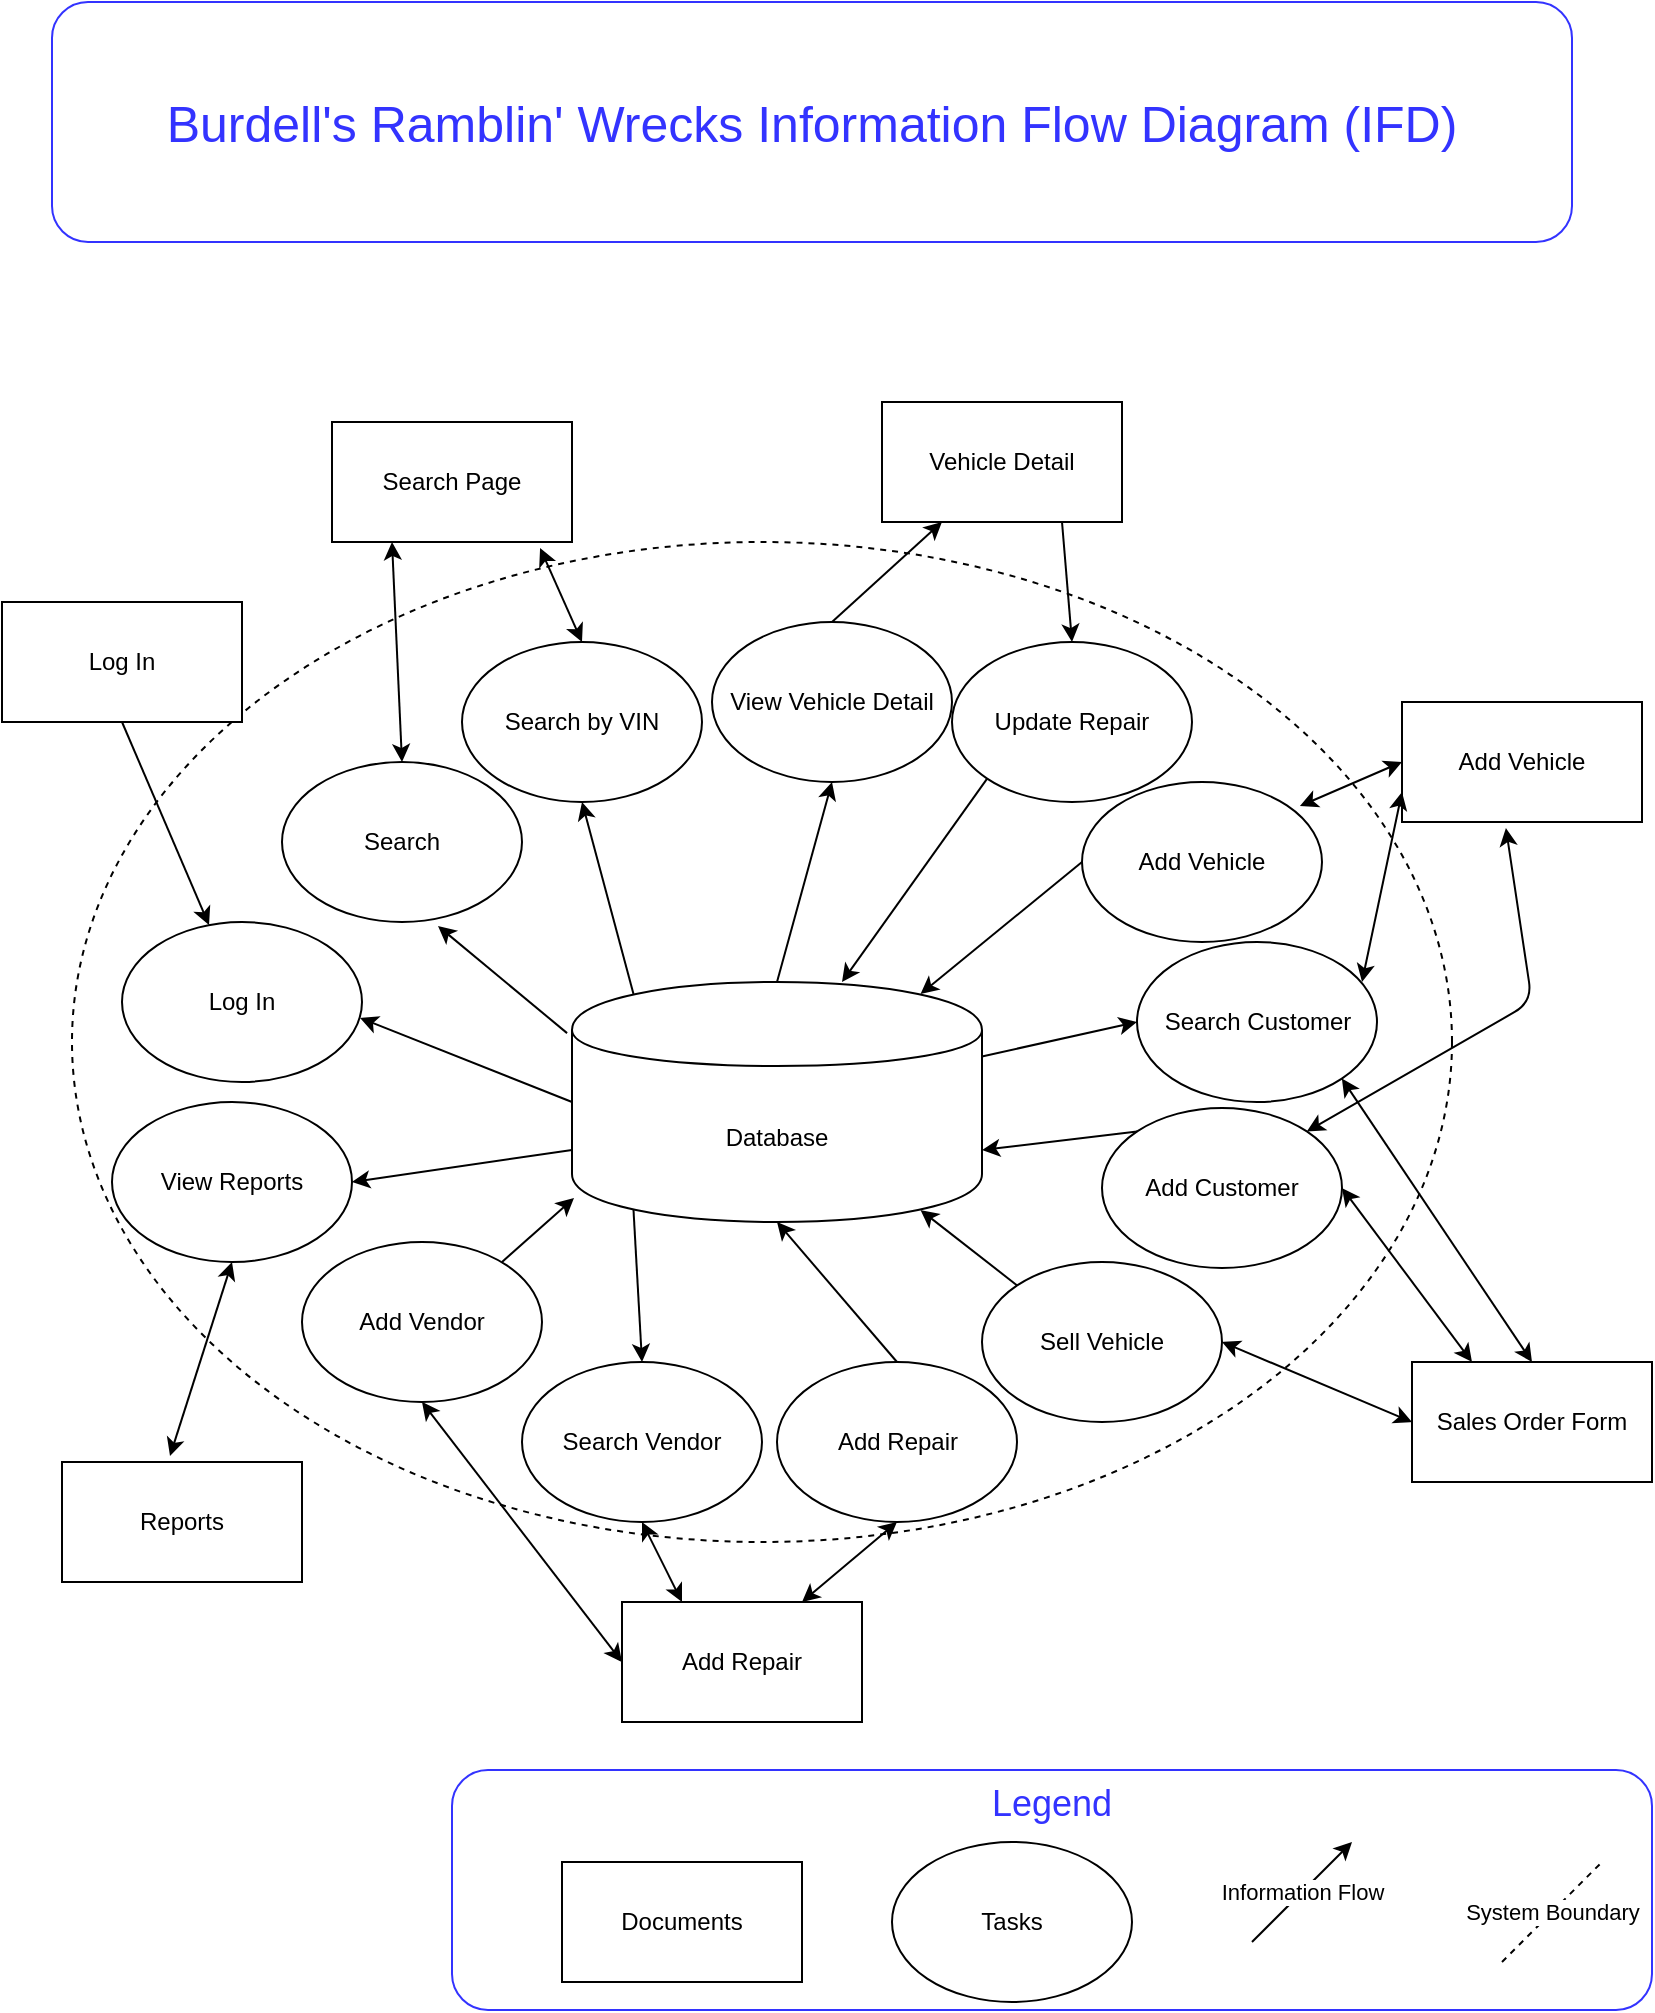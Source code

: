 <mxfile version="10.7.7" type="device"><diagram id="Zbkmp5kDbNfDS6AQFiFY" name="Page-1"><mxGraphModel dx="949" dy="1042" grid="1" gridSize="10" guides="1" tooltips="1" connect="1" arrows="1" fold="1" page="1" pageScale="1" pageWidth="850" pageHeight="1100" math="0" shadow="0"><root><mxCell id="0"/><mxCell id="1" parent="0"/><mxCell id="Ehzi8p3eVWEttRfjCmKY-77" value="" style="ellipse;whiteSpace=wrap;html=1;fillColor=none;dashed=1;" parent="1" vertex="1"><mxGeometry x="50" y="350" width="690" height="500" as="geometry"/></mxCell><mxCell id="Ehzi8p3eVWEttRfjCmKY-1" value="Database" style="shape=cylinder;whiteSpace=wrap;html=1;boundedLbl=1;backgroundOutline=1;" parent="1" vertex="1"><mxGeometry x="300" y="570" width="205" height="120" as="geometry"/></mxCell><mxCell id="Ehzi8p3eVWEttRfjCmKY-2" value="Log In" style="rounded=0;whiteSpace=wrap;html=1;" parent="1" vertex="1"><mxGeometry x="15" y="380" width="120" height="60" as="geometry"/></mxCell><mxCell id="Ehzi8p3eVWEttRfjCmKY-3" value="Search Page" style="rounded=0;whiteSpace=wrap;html=1;" parent="1" vertex="1"><mxGeometry x="180" y="290" width="120" height="60" as="geometry"/></mxCell><mxCell id="Ehzi8p3eVWEttRfjCmKY-4" value="Documents" style="rounded=0;whiteSpace=wrap;html=1;" parent="1" vertex="1"><mxGeometry x="295" y="1010" width="120" height="60" as="geometry"/></mxCell><mxCell id="Ehzi8p3eVWEttRfjCmKY-5" value="Add Vehicle" style="rounded=0;whiteSpace=wrap;html=1;" parent="1" vertex="1"><mxGeometry x="715" y="430" width="120" height="60" as="geometry"/></mxCell><mxCell id="Ehzi8p3eVWEttRfjCmKY-6" value="Search" style="ellipse;whiteSpace=wrap;html=1;" parent="1" vertex="1"><mxGeometry x="155" y="460" width="120" height="80" as="geometry"/></mxCell><mxCell id="Ehzi8p3eVWEttRfjCmKY-7" value="Tasks" style="ellipse;whiteSpace=wrap;html=1;" parent="1" vertex="1"><mxGeometry x="460" y="1000" width="120" height="80" as="geometry"/></mxCell><mxCell id="Ehzi8p3eVWEttRfjCmKY-8" value="Information Flow" style="endArrow=classic;html=1;" parent="1" edge="1"><mxGeometry width="50" height="50" relative="1" as="geometry"><mxPoint x="640" y="1050" as="sourcePoint"/><mxPoint x="690" y="1000" as="targetPoint"/></mxGeometry></mxCell><mxCell id="Ehzi8p3eVWEttRfjCmKY-9" value="System Boundary" style="endArrow=none;dashed=1;html=1;" parent="1" edge="1"><mxGeometry width="50" height="50" relative="1" as="geometry"><mxPoint x="765" y="1060" as="sourcePoint"/><mxPoint x="815" y="1010" as="targetPoint"/></mxGeometry></mxCell><mxCell id="Ehzi8p3eVWEttRfjCmKY-10" value="Log In" style="ellipse;whiteSpace=wrap;html=1;" parent="1" vertex="1"><mxGeometry x="75" y="540" width="120" height="80" as="geometry"/></mxCell><mxCell id="Ehzi8p3eVWEttRfjCmKY-11" value="Search Customer" style="ellipse;whiteSpace=wrap;html=1;" parent="1" vertex="1"><mxGeometry x="582.5" y="550" width="120" height="80" as="geometry"/></mxCell><mxCell id="Ehzi8p3eVWEttRfjCmKY-14" value="Add Customer" style="ellipse;whiteSpace=wrap;html=1;" parent="1" vertex="1"><mxGeometry x="565" y="633" width="120" height="80" as="geometry"/></mxCell><mxCell id="Ehzi8p3eVWEttRfjCmKY-15" value="Search by VIN" style="ellipse;whiteSpace=wrap;html=1;" parent="1" vertex="1"><mxGeometry x="245" y="400" width="120" height="80" as="geometry"/></mxCell><mxCell id="Ehzi8p3eVWEttRfjCmKY-16" value="Vehicle Detail" style="rounded=0;whiteSpace=wrap;html=1;" parent="1" vertex="1"><mxGeometry x="455" y="280" width="120" height="60" as="geometry"/></mxCell><mxCell id="Ehzi8p3eVWEttRfjCmKY-21" value="Add Vehicle" style="ellipse;whiteSpace=wrap;html=1;" parent="1" vertex="1"><mxGeometry x="555" y="470" width="120" height="80" as="geometry"/></mxCell><mxCell id="Ehzi8p3eVWEttRfjCmKY-29" value="Add Repair" style="rounded=0;whiteSpace=wrap;html=1;" parent="1" vertex="1"><mxGeometry x="325" y="880" width="120" height="60" as="geometry"/></mxCell><mxCell id="Ehzi8p3eVWEttRfjCmKY-30" value="Sales Order Form" style="rounded=0;whiteSpace=wrap;html=1;" parent="1" vertex="1"><mxGeometry x="720" y="760" width="120" height="60" as="geometry"/></mxCell><mxCell id="Ehzi8p3eVWEttRfjCmKY-31" value="Search Vendor" style="ellipse;whiteSpace=wrap;html=1;" parent="1" vertex="1"><mxGeometry x="275" y="760" width="120" height="80" as="geometry"/></mxCell><mxCell id="Ehzi8p3eVWEttRfjCmKY-32" value="Add Vendor" style="ellipse;whiteSpace=wrap;html=1;" parent="1" vertex="1"><mxGeometry x="165" y="700" width="120" height="80" as="geometry"/></mxCell><mxCell id="Ehzi8p3eVWEttRfjCmKY-35" value="Add Repair" style="ellipse;whiteSpace=wrap;html=1;" parent="1" vertex="1"><mxGeometry x="402.5" y="760" width="120" height="80" as="geometry"/></mxCell><mxCell id="Ehzi8p3eVWEttRfjCmKY-36" value="View Vehicle Detail" style="ellipse;whiteSpace=wrap;html=1;" parent="1" vertex="1"><mxGeometry x="370" y="390" width="120" height="80" as="geometry"/></mxCell><mxCell id="Ehzi8p3eVWEttRfjCmKY-37" value="Sell Vehicle" style="ellipse;whiteSpace=wrap;html=1;" parent="1" vertex="1"><mxGeometry x="505" y="710" width="120" height="80" as="geometry"/></mxCell><mxCell id="Ehzi8p3eVWEttRfjCmKY-40" value="Reports" style="rounded=0;whiteSpace=wrap;html=1;" parent="1" vertex="1"><mxGeometry x="45" y="810" width="120" height="60" as="geometry"/></mxCell><mxCell id="Ehzi8p3eVWEttRfjCmKY-41" value="View Reports" style="ellipse;whiteSpace=wrap;html=1;" parent="1" vertex="1"><mxGeometry x="70" y="630" width="120" height="80" as="geometry"/></mxCell><mxCell id="Ehzi8p3eVWEttRfjCmKY-42" value="Update Repair" style="ellipse;whiteSpace=wrap;html=1;" parent="1" vertex="1"><mxGeometry x="490" y="400" width="120" height="80" as="geometry"/></mxCell><mxCell id="Ehzi8p3eVWEttRfjCmKY-43" value="" style="endArrow=classic;html=1;entryX=0.992;entryY=0.6;entryDx=0;entryDy=0;entryPerimeter=0;exitX=0;exitY=0.5;exitDx=0;exitDy=0;" parent="1" source="Ehzi8p3eVWEttRfjCmKY-1" target="Ehzi8p3eVWEttRfjCmKY-10" edge="1"><mxGeometry width="50" height="50" relative="1" as="geometry"><mxPoint x="295" y="610" as="sourcePoint"/><mxPoint x="265" y="580" as="targetPoint"/></mxGeometry></mxCell><mxCell id="Ehzi8p3eVWEttRfjCmKY-44" value="" style="endArrow=classic;html=1;exitX=0.5;exitY=1;exitDx=0;exitDy=0;" parent="1" source="Ehzi8p3eVWEttRfjCmKY-2" target="Ehzi8p3eVWEttRfjCmKY-10" edge="1"><mxGeometry width="50" height="50" relative="1" as="geometry"><mxPoint x="75" y="500" as="sourcePoint"/><mxPoint x="275" y="590" as="targetPoint"/></mxGeometry></mxCell><mxCell id="Ehzi8p3eVWEttRfjCmKY-45" value="" style="endArrow=classic;html=1;exitX=-0.012;exitY=0.213;exitDx=0;exitDy=0;exitPerimeter=0;entryX=0.65;entryY=1.025;entryDx=0;entryDy=0;entryPerimeter=0;" parent="1" source="Ehzi8p3eVWEttRfjCmKY-1" target="Ehzi8p3eVWEttRfjCmKY-6" edge="1"><mxGeometry width="50" height="50" relative="1" as="geometry"><mxPoint x="315" y="550" as="sourcePoint"/><mxPoint x="365" y="500" as="targetPoint"/></mxGeometry></mxCell><mxCell id="Ehzi8p3eVWEttRfjCmKY-46" value="" style="endArrow=none;startArrow=classic;html=1;entryX=0.75;entryY=1;entryDx=0;entryDy=0;exitX=0.5;exitY=0;exitDx=0;exitDy=0;strokeColor=#000000;endFill=0;" parent="1" source="Ehzi8p3eVWEttRfjCmKY-42" target="Ehzi8p3eVWEttRfjCmKY-16" edge="1"><mxGeometry width="50" height="50" relative="1" as="geometry"><mxPoint x="440" y="530" as="sourcePoint"/><mxPoint x="490" y="480" as="targetPoint"/></mxGeometry></mxCell><mxCell id="Ehzi8p3eVWEttRfjCmKY-47" value="" style="endArrow=classic;html=1;exitX=0.15;exitY=0.05;exitDx=0;exitDy=0;exitPerimeter=0;entryX=0.5;entryY=1;entryDx=0;entryDy=0;" parent="1" source="Ehzi8p3eVWEttRfjCmKY-1" target="Ehzi8p3eVWEttRfjCmKY-15" edge="1"><mxGeometry width="50" height="50" relative="1" as="geometry"><mxPoint x="395" y="670" as="sourcePoint"/><mxPoint x="315" y="490" as="targetPoint"/></mxGeometry></mxCell><mxCell id="Ehzi8p3eVWEttRfjCmKY-50" value="" style="endArrow=classic;startArrow=classic;html=1;entryX=0.25;entryY=1;entryDx=0;entryDy=0;" parent="1" target="Ehzi8p3eVWEttRfjCmKY-3" edge="1"><mxGeometry width="50" height="50" relative="1" as="geometry"><mxPoint x="215" y="460" as="sourcePoint"/><mxPoint x="285" y="630" as="targetPoint"/></mxGeometry></mxCell><mxCell id="Ehzi8p3eVWEttRfjCmKY-51" value="" style="endArrow=classic;startArrow=classic;html=1;exitX=0.5;exitY=0;exitDx=0;exitDy=0;entryX=0.867;entryY=1.05;entryDx=0;entryDy=0;entryPerimeter=0;" parent="1" source="Ehzi8p3eVWEttRfjCmKY-15" target="Ehzi8p3eVWEttRfjCmKY-3" edge="1"><mxGeometry width="50" height="50" relative="1" as="geometry"><mxPoint x="225" y="470" as="sourcePoint"/><mxPoint x="275" y="371" as="targetPoint"/></mxGeometry></mxCell><mxCell id="Ehzi8p3eVWEttRfjCmKY-52" value="" style="endArrow=classic;html=1;entryX=0.5;entryY=1;entryDx=0;entryDy=0;exitX=0.5;exitY=0;exitDx=0;exitDy=0;" parent="1" source="Ehzi8p3eVWEttRfjCmKY-1" target="Ehzi8p3eVWEttRfjCmKY-36" edge="1"><mxGeometry width="50" height="50" relative="1" as="geometry"><mxPoint x="405" y="560" as="sourcePoint"/><mxPoint x="315" y="490" as="targetPoint"/></mxGeometry></mxCell><mxCell id="Ehzi8p3eVWEttRfjCmKY-53" value="" style="endArrow=classic;html=1;entryX=0.25;entryY=1;entryDx=0;entryDy=0;exitX=0.5;exitY=0;exitDx=0;exitDy=0;" parent="1" source="Ehzi8p3eVWEttRfjCmKY-36" target="Ehzi8p3eVWEttRfjCmKY-16" edge="1"><mxGeometry width="50" height="50" relative="1" as="geometry"><mxPoint x="413" y="580" as="sourcePoint"/><mxPoint x="440" y="480" as="targetPoint"/></mxGeometry></mxCell><mxCell id="Ehzi8p3eVWEttRfjCmKY-54" value="" style="endArrow=classic;html=1;exitX=0;exitY=1;exitDx=0;exitDy=0;" parent="1" source="Ehzi8p3eVWEttRfjCmKY-42" edge="1"><mxGeometry width="50" height="50" relative="1" as="geometry"><mxPoint x="535" y="560" as="sourcePoint"/><mxPoint x="435" y="570" as="targetPoint"/></mxGeometry></mxCell><mxCell id="Ehzi8p3eVWEttRfjCmKY-56" value="" style="endArrow=classic;html=1;exitX=0;exitY=0.5;exitDx=0;exitDy=0;entryX=0.85;entryY=0.05;entryDx=0;entryDy=0;entryPerimeter=0;" parent="1" source="Ehzi8p3eVWEttRfjCmKY-21" target="Ehzi8p3eVWEttRfjCmKY-1" edge="1"><mxGeometry width="50" height="50" relative="1" as="geometry"><mxPoint x="518" y="478" as="sourcePoint"/><mxPoint x="445" y="580" as="targetPoint"/></mxGeometry></mxCell><mxCell id="Ehzi8p3eVWEttRfjCmKY-57" value="" style="endArrow=classic;startArrow=classic;html=1;strokeColor=#000000;entryX=0;entryY=0.5;entryDx=0;entryDy=0;exitX=0.908;exitY=0.15;exitDx=0;exitDy=0;exitPerimeter=0;" parent="1" source="Ehzi8p3eVWEttRfjCmKY-21" target="Ehzi8p3eVWEttRfjCmKY-5" edge="1"><mxGeometry width="50" height="50" relative="1" as="geometry"><mxPoint x="725" y="550" as="sourcePoint"/><mxPoint x="775" y="500" as="targetPoint"/></mxGeometry></mxCell><mxCell id="Ehzi8p3eVWEttRfjCmKY-58" value="" style="endArrow=classic;html=1;strokeColor=#000000;entryX=0;entryY=0.5;entryDx=0;entryDy=0;" parent="1" source="Ehzi8p3eVWEttRfjCmKY-1" target="Ehzi8p3eVWEttRfjCmKY-11" edge="1"><mxGeometry width="50" height="50" relative="1" as="geometry"><mxPoint x="515" y="640" as="sourcePoint"/><mxPoint x="565" y="590" as="targetPoint"/></mxGeometry></mxCell><mxCell id="Ehzi8p3eVWEttRfjCmKY-59" value="" style="endArrow=classic;startArrow=classic;html=1;strokeColor=#000000;entryX=0;entryY=0.75;entryDx=0;entryDy=0;" parent="1" target="Ehzi8p3eVWEttRfjCmKY-5" edge="1"><mxGeometry width="50" height="50" relative="1" as="geometry"><mxPoint x="695" y="570" as="sourcePoint"/><mxPoint x="745" y="520" as="targetPoint"/></mxGeometry></mxCell><mxCell id="Ehzi8p3eVWEttRfjCmKY-60" value="" style="endArrow=classic;html=1;strokeColor=#000000;exitX=0;exitY=0;exitDx=0;exitDy=0;entryX=1;entryY=0.7;entryDx=0;entryDy=0;" parent="1" source="Ehzi8p3eVWEttRfjCmKY-14" target="Ehzi8p3eVWEttRfjCmKY-1" edge="1"><mxGeometry width="50" height="50" relative="1" as="geometry"><mxPoint x="505" y="710" as="sourcePoint"/><mxPoint x="515" y="660" as="targetPoint"/></mxGeometry></mxCell><mxCell id="Ehzi8p3eVWEttRfjCmKY-61" value="" style="endArrow=classic;startArrow=classic;html=1;strokeColor=#000000;entryX=0.5;entryY=0;entryDx=0;entryDy=0;exitX=1;exitY=1;exitDx=0;exitDy=0;" parent="1" source="Ehzi8p3eVWEttRfjCmKY-11" target="Ehzi8p3eVWEttRfjCmKY-30" edge="1"><mxGeometry width="50" height="50" relative="1" as="geometry"><mxPoint x="705" y="580" as="sourcePoint"/><mxPoint x="755" y="500" as="targetPoint"/></mxGeometry></mxCell><mxCell id="Ehzi8p3eVWEttRfjCmKY-62" value="" style="endArrow=classic;startArrow=classic;html=1;strokeColor=#000000;entryX=0.433;entryY=1.05;entryDx=0;entryDy=0;entryPerimeter=0;exitX=1;exitY=0;exitDx=0;exitDy=0;" parent="1" source="Ehzi8p3eVWEttRfjCmKY-14" target="Ehzi8p3eVWEttRfjCmKY-5" edge="1"><mxGeometry width="50" height="50" relative="1" as="geometry"><mxPoint x="725" y="620" as="sourcePoint"/><mxPoint x="775" y="570" as="targetPoint"/><Array as="points"><mxPoint x="780" y="580"/></Array></mxGeometry></mxCell><mxCell id="Ehzi8p3eVWEttRfjCmKY-63" value="" style="endArrow=classic;startArrow=classic;html=1;strokeColor=#000000;entryX=0.25;entryY=0;entryDx=0;entryDy=0;exitX=1;exitY=0.5;exitDx=0;exitDy=0;" parent="1" source="Ehzi8p3eVWEttRfjCmKY-14" target="Ehzi8p3eVWEttRfjCmKY-30" edge="1"><mxGeometry width="50" height="50" relative="1" as="geometry"><mxPoint x="695" y="628" as="sourcePoint"/><mxPoint x="785" y="723" as="targetPoint"/></mxGeometry></mxCell><mxCell id="Ehzi8p3eVWEttRfjCmKY-64" value="" style="endArrow=classic;startArrow=classic;html=1;strokeColor=#000000;entryX=0;entryY=0.5;entryDx=0;entryDy=0;exitX=1;exitY=0.5;exitDx=0;exitDy=0;" parent="1" source="Ehzi8p3eVWEttRfjCmKY-37" target="Ehzi8p3eVWEttRfjCmKY-30" edge="1"><mxGeometry width="50" height="50" relative="1" as="geometry"><mxPoint x="695" y="683" as="sourcePoint"/><mxPoint x="755" y="723" as="targetPoint"/></mxGeometry></mxCell><mxCell id="Ehzi8p3eVWEttRfjCmKY-65" value="" style="endArrow=classic;html=1;strokeColor=#000000;entryX=0.85;entryY=0.95;entryDx=0;entryDy=0;entryPerimeter=0;exitX=0;exitY=0;exitDx=0;exitDy=0;" parent="1" source="Ehzi8p3eVWEttRfjCmKY-37" target="Ehzi8p3eVWEttRfjCmKY-1" edge="1"><mxGeometry width="50" height="50" relative="1" as="geometry"><mxPoint x="395" y="750" as="sourcePoint"/><mxPoint x="445" y="700" as="targetPoint"/></mxGeometry></mxCell><mxCell id="Ehzi8p3eVWEttRfjCmKY-66" value="" style="endArrow=classic;startArrow=classic;html=1;strokeColor=#000000;entryX=0.5;entryY=1;entryDx=0;entryDy=0;exitX=0.75;exitY=0;exitDx=0;exitDy=0;" parent="1" source="Ehzi8p3eVWEttRfjCmKY-29" target="Ehzi8p3eVWEttRfjCmKY-35" edge="1"><mxGeometry width="50" height="50" relative="1" as="geometry"><mxPoint x="435" y="890" as="sourcePoint"/><mxPoint x="485" y="840" as="targetPoint"/></mxGeometry></mxCell><mxCell id="Ehzi8p3eVWEttRfjCmKY-67" value="" style="endArrow=classic;startArrow=classic;html=1;strokeColor=#000000;entryX=0.5;entryY=1;entryDx=0;entryDy=0;exitX=0.25;exitY=0;exitDx=0;exitDy=0;" parent="1" source="Ehzi8p3eVWEttRfjCmKY-29" target="Ehzi8p3eVWEttRfjCmKY-31" edge="1"><mxGeometry width="50" height="50" relative="1" as="geometry"><mxPoint x="305" y="880" as="sourcePoint"/><mxPoint x="355" y="830" as="targetPoint"/></mxGeometry></mxCell><mxCell id="Ehzi8p3eVWEttRfjCmKY-68" value="" style="endArrow=classic;startArrow=classic;html=1;strokeColor=#000000;entryX=0.5;entryY=1;entryDx=0;entryDy=0;exitX=0;exitY=0.5;exitDx=0;exitDy=0;" parent="1" source="Ehzi8p3eVWEttRfjCmKY-29" target="Ehzi8p3eVWEttRfjCmKY-32" edge="1"><mxGeometry width="50" height="50" relative="1" as="geometry"><mxPoint x="315" y="910" as="sourcePoint"/><mxPoint x="255" y="860" as="targetPoint"/></mxGeometry></mxCell><mxCell id="Ehzi8p3eVWEttRfjCmKY-69" value="" style="endArrow=classic;html=1;strokeColor=#000000;entryX=0.005;entryY=0.9;entryDx=0;entryDy=0;entryPerimeter=0;" parent="1" target="Ehzi8p3eVWEttRfjCmKY-1" edge="1"><mxGeometry width="50" height="50" relative="1" as="geometry"><mxPoint x="265" y="710" as="sourcePoint"/><mxPoint x="315" y="660" as="targetPoint"/></mxGeometry></mxCell><mxCell id="Ehzi8p3eVWEttRfjCmKY-70" value="" style="endArrow=classic;html=1;strokeColor=#000000;exitX=0.15;exitY=0.95;exitDx=0;exitDy=0;exitPerimeter=0;entryX=0.5;entryY=0;entryDx=0;entryDy=0;" parent="1" source="Ehzi8p3eVWEttRfjCmKY-1" target="Ehzi8p3eVWEttRfjCmKY-31" edge="1"><mxGeometry width="50" height="50" relative="1" as="geometry"><mxPoint x="395" y="770" as="sourcePoint"/><mxPoint x="445" y="720" as="targetPoint"/></mxGeometry></mxCell><mxCell id="Ehzi8p3eVWEttRfjCmKY-71" value="" style="endArrow=classic;html=1;strokeColor=#000000;entryX=0.5;entryY=1;entryDx=0;entryDy=0;exitX=0.5;exitY=0;exitDx=0;exitDy=0;" parent="1" source="Ehzi8p3eVWEttRfjCmKY-35" target="Ehzi8p3eVWEttRfjCmKY-1" edge="1"><mxGeometry width="50" height="50" relative="1" as="geometry"><mxPoint x="385" y="760" as="sourcePoint"/><mxPoint x="435" y="710" as="targetPoint"/></mxGeometry></mxCell><mxCell id="Ehzi8p3eVWEttRfjCmKY-72" value="" style="endArrow=classic;startArrow=classic;html=1;strokeColor=#000000;entryX=0.5;entryY=1;entryDx=0;entryDy=0;exitX=0.45;exitY=-0.05;exitDx=0;exitDy=0;exitPerimeter=0;" parent="1" source="Ehzi8p3eVWEttRfjCmKY-40" target="Ehzi8p3eVWEttRfjCmKY-41" edge="1"><mxGeometry width="50" height="50" relative="1" as="geometry"><mxPoint x="75" y="770" as="sourcePoint"/><mxPoint x="125" y="720" as="targetPoint"/></mxGeometry></mxCell><mxCell id="Ehzi8p3eVWEttRfjCmKY-73" value="" style="endArrow=classic;html=1;strokeColor=#000000;exitX=0;exitY=0.7;exitDx=0;exitDy=0;entryX=1;entryY=0.5;entryDx=0;entryDy=0;" parent="1" source="Ehzi8p3eVWEttRfjCmKY-1" target="Ehzi8p3eVWEttRfjCmKY-41" edge="1"><mxGeometry width="50" height="50" relative="1" as="geometry"><mxPoint x="215" y="690" as="sourcePoint"/><mxPoint x="265" y="640" as="targetPoint"/></mxGeometry></mxCell><mxCell id="Ehzi8p3eVWEttRfjCmKY-74" value="&lt;font style=&quot;font-size: 25px&quot;&gt;Burdell's Ramblin' Wrecks Information Flow Diagram (IFD)&lt;/font&gt;" style="rounded=1;whiteSpace=wrap;html=1;fontColor=#3333FF;strokeColor=#3333FF;" parent="1" vertex="1"><mxGeometry x="40" y="80" width="760" height="120" as="geometry"/></mxCell><mxCell id="Ehzi8p3eVWEttRfjCmKY-79" value="&lt;font style=&quot;font-size: 18px&quot;&gt;Legend&lt;/font&gt;" style="rounded=1;whiteSpace=wrap;html=1;fillColor=none;verticalAlign=top;strokeColor=#3333FF;fontColor=#3333FF;" parent="1" vertex="1"><mxGeometry x="240" y="964" width="600" height="120" as="geometry"/></mxCell></root></mxGraphModel></diagram><diagram name="Copy of Page-1" id="7n5f0xonTgQdUNn1_o9Z"><mxGraphModel dx="2240" dy="1042" grid="1" gridSize="10" guides="1" tooltips="1" connect="1" arrows="1" fold="1" page="1" pageScale="1" pageWidth="850" pageHeight="1100" math="0" shadow="0"><root><mxCell id="sWLr2A0y1-xw7E7KcxTZ-0"/><mxCell id="sWLr2A0y1-xw7E7KcxTZ-1" parent="sWLr2A0y1-xw7E7KcxTZ-0"/><mxCell id="sWLr2A0y1-xw7E7KcxTZ-2" value="" style="ellipse;whiteSpace=wrap;html=1;fillColor=none;dashed=1;" parent="sWLr2A0y1-xw7E7KcxTZ-1" vertex="1"><mxGeometry x="50" y="350" width="690" height="500" as="geometry"/></mxCell><mxCell id="sWLr2A0y1-xw7E7KcxTZ-3" value="Database" style="shape=cylinder;whiteSpace=wrap;html=1;boundedLbl=1;backgroundOutline=1;" parent="sWLr2A0y1-xw7E7KcxTZ-1" vertex="1"><mxGeometry x="300" y="570" width="205" height="120" as="geometry"/></mxCell><mxCell id="sWLr2A0y1-xw7E7KcxTZ-4" value="Log In" style="rounded=0;whiteSpace=wrap;html=1;" parent="sWLr2A0y1-xw7E7KcxTZ-1" vertex="1"><mxGeometry x="-10" y="440" width="120" height="60" as="geometry"/></mxCell><mxCell id="sWLr2A0y1-xw7E7KcxTZ-5" value="Search Page" style="rounded=0;whiteSpace=wrap;html=1;" parent="sWLr2A0y1-xw7E7KcxTZ-1" vertex="1"><mxGeometry x="180" y="290" width="120" height="60" as="geometry"/></mxCell><mxCell id="sWLr2A0y1-xw7E7KcxTZ-6" value="Documents" style="rounded=0;whiteSpace=wrap;html=1;" parent="sWLr2A0y1-xw7E7KcxTZ-1" vertex="1"><mxGeometry x="295" y="1010" width="120" height="60" as="geometry"/></mxCell><mxCell id="sWLr2A0y1-xw7E7KcxTZ-7" value="Add Vehicle" style="rounded=0;whiteSpace=wrap;html=1;" parent="sWLr2A0y1-xw7E7KcxTZ-1" vertex="1"><mxGeometry x="715" y="430" width="120" height="60" as="geometry"/></mxCell><mxCell id="sWLr2A0y1-xw7E7KcxTZ-8" value="Search" style="ellipse;whiteSpace=wrap;html=1;" parent="sWLr2A0y1-xw7E7KcxTZ-1" vertex="1"><mxGeometry x="190" y="460" width="120" height="80" as="geometry"/></mxCell><mxCell id="sWLr2A0y1-xw7E7KcxTZ-9" value="Tasks" style="ellipse;whiteSpace=wrap;html=1;" parent="sWLr2A0y1-xw7E7KcxTZ-1" vertex="1"><mxGeometry x="460" y="1000" width="120" height="80" as="geometry"/></mxCell><mxCell id="sWLr2A0y1-xw7E7KcxTZ-10" value="Information Flow" style="endArrow=classic;html=1;" parent="sWLr2A0y1-xw7E7KcxTZ-1" edge="1"><mxGeometry width="50" height="50" relative="1" as="geometry"><mxPoint x="640" y="1050" as="sourcePoint"/><mxPoint x="690" y="1000" as="targetPoint"/></mxGeometry></mxCell><mxCell id="sWLr2A0y1-xw7E7KcxTZ-11" value="System Boundary" style="endArrow=none;dashed=1;html=1;" parent="sWLr2A0y1-xw7E7KcxTZ-1" edge="1"><mxGeometry width="50" height="50" relative="1" as="geometry"><mxPoint x="765" y="1060" as="sourcePoint"/><mxPoint x="815" y="1010" as="targetPoint"/></mxGeometry></mxCell><mxCell id="sWLr2A0y1-xw7E7KcxTZ-12" value="Log In" style="ellipse;whiteSpace=wrap;html=1;" parent="sWLr2A0y1-xw7E7KcxTZ-1" vertex="1"><mxGeometry x="75" y="570" width="120" height="80" as="geometry"/></mxCell><mxCell id="sWLr2A0y1-xw7E7KcxTZ-13" value="Search/ Add Customer" style="ellipse;whiteSpace=wrap;html=1;" parent="sWLr2A0y1-xw7E7KcxTZ-1" vertex="1"><mxGeometry x="590" y="590" width="120" height="80" as="geometry"/></mxCell><mxCell id="sWLr2A0y1-xw7E7KcxTZ-16" value="Vehicle Detail" style="rounded=0;whiteSpace=wrap;html=1;" parent="sWLr2A0y1-xw7E7KcxTZ-1" vertex="1"><mxGeometry x="415" y="280" width="120" height="60" as="geometry"/></mxCell><mxCell id="sWLr2A0y1-xw7E7KcxTZ-17" value="Add Vehicle" style="ellipse;whiteSpace=wrap;html=1;" parent="sWLr2A0y1-xw7E7KcxTZ-1" vertex="1"><mxGeometry x="565" y="490" width="120" height="80" as="geometry"/></mxCell><mxCell id="sWLr2A0y1-xw7E7KcxTZ-18" value="Add Repair" style="rounded=0;whiteSpace=wrap;html=1;" parent="sWLr2A0y1-xw7E7KcxTZ-1" vertex="1"><mxGeometry x="325" y="880" width="120" height="60" as="geometry"/></mxCell><mxCell id="sWLr2A0y1-xw7E7KcxTZ-19" value="Sales Order Form" style="rounded=0;whiteSpace=wrap;html=1;" parent="sWLr2A0y1-xw7E7KcxTZ-1" vertex="1"><mxGeometry x="720" y="760" width="120" height="60" as="geometry"/></mxCell><mxCell id="sWLr2A0y1-xw7E7KcxTZ-20" value="Search/ Add Vendor" style="ellipse;whiteSpace=wrap;html=1;" parent="sWLr2A0y1-xw7E7KcxTZ-1" vertex="1"><mxGeometry x="235" y="760" width="120" height="80" as="geometry"/></mxCell><mxCell id="sWLr2A0y1-xw7E7KcxTZ-22" value="Add Repair" style="ellipse;whiteSpace=wrap;html=1;" parent="sWLr2A0y1-xw7E7KcxTZ-1" vertex="1"><mxGeometry x="402.5" y="760" width="120" height="80" as="geometry"/></mxCell><mxCell id="sWLr2A0y1-xw7E7KcxTZ-23" value="View Vehicle Detail" style="ellipse;whiteSpace=wrap;html=1;" parent="sWLr2A0y1-xw7E7KcxTZ-1" vertex="1"><mxGeometry x="335" y="390" width="120" height="80" as="geometry"/></mxCell><mxCell id="sWLr2A0y1-xw7E7KcxTZ-24" value="Sell Vehicle" style="ellipse;whiteSpace=wrap;html=1;" parent="sWLr2A0y1-xw7E7KcxTZ-1" vertex="1"><mxGeometry x="505" y="710" width="120" height="80" as="geometry"/></mxCell><mxCell id="sWLr2A0y1-xw7E7KcxTZ-25" value="Reports" style="rounded=0;whiteSpace=wrap;html=1;" parent="sWLr2A0y1-xw7E7KcxTZ-1" vertex="1"><mxGeometry x="45" y="810" width="120" height="60" as="geometry"/></mxCell><mxCell id="sWLr2A0y1-xw7E7KcxTZ-26" value="View Reports" style="ellipse;whiteSpace=wrap;html=1;" parent="sWLr2A0y1-xw7E7KcxTZ-1" vertex="1"><mxGeometry x="105" y="670" width="120" height="80" as="geometry"/></mxCell><mxCell id="sWLr2A0y1-xw7E7KcxTZ-27" value="Update Repair" style="ellipse;whiteSpace=wrap;html=1;" parent="sWLr2A0y1-xw7E7KcxTZ-1" vertex="1"><mxGeometry x="480" y="400" width="120" height="80" as="geometry"/></mxCell><mxCell id="sWLr2A0y1-xw7E7KcxTZ-28" value="" style="endArrow=classic;html=1;entryX=0.992;entryY=0.6;entryDx=0;entryDy=0;entryPerimeter=0;exitX=0;exitY=0.5;exitDx=0;exitDy=0;" parent="sWLr2A0y1-xw7E7KcxTZ-1" source="sWLr2A0y1-xw7E7KcxTZ-3" target="sWLr2A0y1-xw7E7KcxTZ-12" edge="1"><mxGeometry width="50" height="50" relative="1" as="geometry"><mxPoint x="295" y="610" as="sourcePoint"/><mxPoint x="265" y="580" as="targetPoint"/></mxGeometry></mxCell><mxCell id="sWLr2A0y1-xw7E7KcxTZ-29" value="" style="endArrow=classic;html=1;exitX=0.5;exitY=1;exitDx=0;exitDy=0;" parent="sWLr2A0y1-xw7E7KcxTZ-1" source="sWLr2A0y1-xw7E7KcxTZ-4" target="sWLr2A0y1-xw7E7KcxTZ-12" edge="1"><mxGeometry width="50" height="50" relative="1" as="geometry"><mxPoint x="75" y="500" as="sourcePoint"/><mxPoint x="275" y="590" as="targetPoint"/></mxGeometry></mxCell><mxCell id="sWLr2A0y1-xw7E7KcxTZ-30" value="" style="endArrow=classic;html=1;exitX=-0.012;exitY=0.213;exitDx=0;exitDy=0;exitPerimeter=0;entryX=0.65;entryY=1.025;entryDx=0;entryDy=0;entryPerimeter=0;" parent="sWLr2A0y1-xw7E7KcxTZ-1" source="sWLr2A0y1-xw7E7KcxTZ-3" target="sWLr2A0y1-xw7E7KcxTZ-8" edge="1"><mxGeometry width="50" height="50" relative="1" as="geometry"><mxPoint x="315" y="550" as="sourcePoint"/><mxPoint x="365" y="500" as="targetPoint"/></mxGeometry></mxCell><mxCell id="sWLr2A0y1-xw7E7KcxTZ-31" value="" style="endArrow=none;startArrow=classic;html=1;entryX=0.75;entryY=1;entryDx=0;entryDy=0;exitX=0.5;exitY=0;exitDx=0;exitDy=0;strokeColor=#000000;endFill=0;" parent="sWLr2A0y1-xw7E7KcxTZ-1" source="sWLr2A0y1-xw7E7KcxTZ-27" target="sWLr2A0y1-xw7E7KcxTZ-16" edge="1"><mxGeometry width="50" height="50" relative="1" as="geometry"><mxPoint x="440" y="530" as="sourcePoint"/><mxPoint x="490" y="480" as="targetPoint"/></mxGeometry></mxCell><mxCell id="sWLr2A0y1-xw7E7KcxTZ-33" value="" style="endArrow=classic;startArrow=classic;html=1;entryX=0.25;entryY=1;entryDx=0;entryDy=0;exitX=0.386;exitY=0.013;exitDx=0;exitDy=0;exitPerimeter=0;" parent="sWLr2A0y1-xw7E7KcxTZ-1" target="sWLr2A0y1-xw7E7KcxTZ-5" edge="1" source="sWLr2A0y1-xw7E7KcxTZ-8"><mxGeometry width="50" height="50" relative="1" as="geometry"><mxPoint x="215" y="460" as="sourcePoint"/><mxPoint x="285" y="630" as="targetPoint"/></mxGeometry></mxCell><mxCell id="sWLr2A0y1-xw7E7KcxTZ-35" value="" style="endArrow=classic;html=1;entryX=0.5;entryY=1;entryDx=0;entryDy=0;exitX=0.5;exitY=0;exitDx=0;exitDy=0;" parent="sWLr2A0y1-xw7E7KcxTZ-1" source="sWLr2A0y1-xw7E7KcxTZ-3" target="sWLr2A0y1-xw7E7KcxTZ-23" edge="1"><mxGeometry width="50" height="50" relative="1" as="geometry"><mxPoint x="405" y="560" as="sourcePoint"/><mxPoint x="315" y="490" as="targetPoint"/></mxGeometry></mxCell><mxCell id="sWLr2A0y1-xw7E7KcxTZ-36" value="" style="endArrow=classic;html=1;entryX=0.25;entryY=1;entryDx=0;entryDy=0;exitX=0.5;exitY=0;exitDx=0;exitDy=0;" parent="sWLr2A0y1-xw7E7KcxTZ-1" source="sWLr2A0y1-xw7E7KcxTZ-23" target="sWLr2A0y1-xw7E7KcxTZ-16" edge="1"><mxGeometry width="50" height="50" relative="1" as="geometry"><mxPoint x="413" y="580" as="sourcePoint"/><mxPoint x="440" y="480" as="targetPoint"/></mxGeometry></mxCell><mxCell id="sWLr2A0y1-xw7E7KcxTZ-37" value="" style="endArrow=classic;html=1;exitX=0;exitY=1;exitDx=0;exitDy=0;" parent="sWLr2A0y1-xw7E7KcxTZ-1" source="sWLr2A0y1-xw7E7KcxTZ-27" edge="1"><mxGeometry width="50" height="50" relative="1" as="geometry"><mxPoint x="535" y="560" as="sourcePoint"/><mxPoint x="435" y="570" as="targetPoint"/></mxGeometry></mxCell><mxCell id="sWLr2A0y1-xw7E7KcxTZ-38" value="" style="endArrow=classic;html=1;exitX=0;exitY=0.5;exitDx=0;exitDy=0;entryX=0.85;entryY=0.05;entryDx=0;entryDy=0;entryPerimeter=0;" parent="sWLr2A0y1-xw7E7KcxTZ-1" source="sWLr2A0y1-xw7E7KcxTZ-17" target="sWLr2A0y1-xw7E7KcxTZ-3" edge="1"><mxGeometry width="50" height="50" relative="1" as="geometry"><mxPoint x="518" y="478" as="sourcePoint"/><mxPoint x="445" y="580" as="targetPoint"/></mxGeometry></mxCell><mxCell id="sWLr2A0y1-xw7E7KcxTZ-39" value="" style="endArrow=none;startArrow=classic;html=1;strokeColor=#000000;entryX=0;entryY=0.5;entryDx=0;entryDy=0;exitX=0.908;exitY=0.15;exitDx=0;exitDy=0;exitPerimeter=0;endFill=0;" parent="sWLr2A0y1-xw7E7KcxTZ-1" source="sWLr2A0y1-xw7E7KcxTZ-17" target="sWLr2A0y1-xw7E7KcxTZ-7" edge="1"><mxGeometry width="50" height="50" relative="1" as="geometry"><mxPoint x="725" y="550" as="sourcePoint"/><mxPoint x="775" y="500" as="targetPoint"/></mxGeometry></mxCell><mxCell id="sWLr2A0y1-xw7E7KcxTZ-40" value="" style="endArrow=classic;html=1;strokeColor=#000000;entryX=0;entryY=0.5;entryDx=0;entryDy=0;startArrow=classic;startFill=1;" parent="sWLr2A0y1-xw7E7KcxTZ-1" source="sWLr2A0y1-xw7E7KcxTZ-3" target="sWLr2A0y1-xw7E7KcxTZ-13" edge="1"><mxGeometry width="50" height="50" relative="1" as="geometry"><mxPoint x="515" y="640" as="sourcePoint"/><mxPoint x="565" y="590" as="targetPoint"/></mxGeometry></mxCell><mxCell id="sWLr2A0y1-xw7E7KcxTZ-41" value="" style="endArrow=classic;startArrow=classic;html=1;strokeColor=#000000;entryX=0.133;entryY=0.983;entryDx=0;entryDy=0;entryPerimeter=0;exitX=0.783;exitY=0.088;exitDx=0;exitDy=0;exitPerimeter=0;" parent="sWLr2A0y1-xw7E7KcxTZ-1" target="sWLr2A0y1-xw7E7KcxTZ-7" edge="1" source="sWLr2A0y1-xw7E7KcxTZ-13"><mxGeometry width="50" height="50" relative="1" as="geometry"><mxPoint x="695" y="570" as="sourcePoint"/><mxPoint x="745" y="520" as="targetPoint"/></mxGeometry></mxCell><mxCell id="sWLr2A0y1-xw7E7KcxTZ-43" value="" style="endArrow=classic;startArrow=classic;html=1;strokeColor=#000000;entryX=0.5;entryY=0;entryDx=0;entryDy=0;exitX=1;exitY=1;exitDx=0;exitDy=0;" parent="sWLr2A0y1-xw7E7KcxTZ-1" source="sWLr2A0y1-xw7E7KcxTZ-13" target="sWLr2A0y1-xw7E7KcxTZ-19" edge="1"><mxGeometry width="50" height="50" relative="1" as="geometry"><mxPoint x="705" y="580" as="sourcePoint"/><mxPoint x="755" y="500" as="targetPoint"/></mxGeometry></mxCell><mxCell id="sWLr2A0y1-xw7E7KcxTZ-46" value="" style="endArrow=none;startArrow=classic;html=1;strokeColor=#000000;entryX=0;entryY=0.5;entryDx=0;entryDy=0;exitX=1;exitY=0.5;exitDx=0;exitDy=0;endFill=0;" parent="sWLr2A0y1-xw7E7KcxTZ-1" source="sWLr2A0y1-xw7E7KcxTZ-24" target="sWLr2A0y1-xw7E7KcxTZ-19" edge="1"><mxGeometry width="50" height="50" relative="1" as="geometry"><mxPoint x="695" y="683" as="sourcePoint"/><mxPoint x="755" y="723" as="targetPoint"/></mxGeometry></mxCell><mxCell id="sWLr2A0y1-xw7E7KcxTZ-47" value="" style="endArrow=classic;html=1;strokeColor=#000000;entryX=0.85;entryY=0.95;entryDx=0;entryDy=0;entryPerimeter=0;exitX=0;exitY=0;exitDx=0;exitDy=0;" parent="sWLr2A0y1-xw7E7KcxTZ-1" source="sWLr2A0y1-xw7E7KcxTZ-24" target="sWLr2A0y1-xw7E7KcxTZ-3" edge="1"><mxGeometry width="50" height="50" relative="1" as="geometry"><mxPoint x="395" y="750" as="sourcePoint"/><mxPoint x="445" y="700" as="targetPoint"/></mxGeometry></mxCell><mxCell id="sWLr2A0y1-xw7E7KcxTZ-48" value="" style="endArrow=classic;startArrow=none;html=1;strokeColor=#000000;entryX=0.5;entryY=1;entryDx=0;entryDy=0;exitX=0.75;exitY=0;exitDx=0;exitDy=0;endFill=1;startFill=0;" parent="sWLr2A0y1-xw7E7KcxTZ-1" source="sWLr2A0y1-xw7E7KcxTZ-18" target="sWLr2A0y1-xw7E7KcxTZ-22" edge="1"><mxGeometry width="50" height="50" relative="1" as="geometry"><mxPoint x="435" y="890" as="sourcePoint"/><mxPoint x="485" y="840" as="targetPoint"/></mxGeometry></mxCell><mxCell id="sWLr2A0y1-xw7E7KcxTZ-49" value="" style="endArrow=classic;startArrow=classic;html=1;strokeColor=#000000;entryX=0.5;entryY=1;entryDx=0;entryDy=0;exitX=0.25;exitY=0;exitDx=0;exitDy=0;" parent="sWLr2A0y1-xw7E7KcxTZ-1" source="sWLr2A0y1-xw7E7KcxTZ-18" target="sWLr2A0y1-xw7E7KcxTZ-20" edge="1"><mxGeometry width="50" height="50" relative="1" as="geometry"><mxPoint x="305" y="880" as="sourcePoint"/><mxPoint x="355" y="830" as="targetPoint"/></mxGeometry></mxCell><mxCell id="sWLr2A0y1-xw7E7KcxTZ-52" value="" style="endArrow=classic;html=1;strokeColor=#000000;exitX=0.15;exitY=0.95;exitDx=0;exitDy=0;exitPerimeter=0;entryX=0.5;entryY=0;entryDx=0;entryDy=0;startArrow=classic;startFill=1;" parent="sWLr2A0y1-xw7E7KcxTZ-1" source="sWLr2A0y1-xw7E7KcxTZ-3" target="sWLr2A0y1-xw7E7KcxTZ-20" edge="1"><mxGeometry width="50" height="50" relative="1" as="geometry"><mxPoint x="395" y="770" as="sourcePoint"/><mxPoint x="445" y="720" as="targetPoint"/></mxGeometry></mxCell><mxCell id="sWLr2A0y1-xw7E7KcxTZ-53" value="" style="endArrow=classic;html=1;strokeColor=#000000;entryX=0.5;entryY=1;entryDx=0;entryDy=0;exitX=0.5;exitY=0;exitDx=0;exitDy=0;" parent="sWLr2A0y1-xw7E7KcxTZ-1" source="sWLr2A0y1-xw7E7KcxTZ-22" target="sWLr2A0y1-xw7E7KcxTZ-3" edge="1"><mxGeometry width="50" height="50" relative="1" as="geometry"><mxPoint x="385" y="760" as="sourcePoint"/><mxPoint x="435" y="710" as="targetPoint"/></mxGeometry></mxCell><mxCell id="sWLr2A0y1-xw7E7KcxTZ-54" value="" style="endArrow=none;startArrow=classic;html=1;strokeColor=#000000;entryX=0.5;entryY=1;entryDx=0;entryDy=0;exitX=0.45;exitY=-0.05;exitDx=0;exitDy=0;exitPerimeter=0;endFill=0;" parent="sWLr2A0y1-xw7E7KcxTZ-1" source="sWLr2A0y1-xw7E7KcxTZ-25" target="sWLr2A0y1-xw7E7KcxTZ-26" edge="1"><mxGeometry width="50" height="50" relative="1" as="geometry"><mxPoint x="75" y="770" as="sourcePoint"/><mxPoint x="125" y="720" as="targetPoint"/></mxGeometry></mxCell><mxCell id="sWLr2A0y1-xw7E7KcxTZ-55" value="" style="endArrow=classic;html=1;strokeColor=#000000;exitX=0;exitY=0.7;exitDx=0;exitDy=0;entryX=1;entryY=0.5;entryDx=0;entryDy=0;" parent="sWLr2A0y1-xw7E7KcxTZ-1" source="sWLr2A0y1-xw7E7KcxTZ-3" target="sWLr2A0y1-xw7E7KcxTZ-26" edge="1"><mxGeometry width="50" height="50" relative="1" as="geometry"><mxPoint x="215" y="690" as="sourcePoint"/><mxPoint x="265" y="640" as="targetPoint"/></mxGeometry></mxCell><mxCell id="sWLr2A0y1-xw7E7KcxTZ-56" value="&lt;font style=&quot;font-size: 25px&quot;&gt;Burdell's Ramblin' Wrecks Information Flow Diagram (IFD)&lt;/font&gt;" style="rounded=1;whiteSpace=wrap;html=1;fontColor=#3333FF;strokeColor=#3333FF;" parent="sWLr2A0y1-xw7E7KcxTZ-1" vertex="1"><mxGeometry x="40" y="80" width="760" height="120" as="geometry"/></mxCell><mxCell id="sWLr2A0y1-xw7E7KcxTZ-57" value="&lt;font style=&quot;font-size: 18px&quot;&gt;Legend&lt;/font&gt;" style="rounded=1;whiteSpace=wrap;html=1;fillColor=none;verticalAlign=top;strokeColor=#3333FF;fontColor=#3333FF;" parent="sWLr2A0y1-xw7E7KcxTZ-1" vertex="1"><mxGeometry x="240" y="964" width="600" height="120" as="geometry"/></mxCell></root></mxGraphModel></diagram></mxfile>